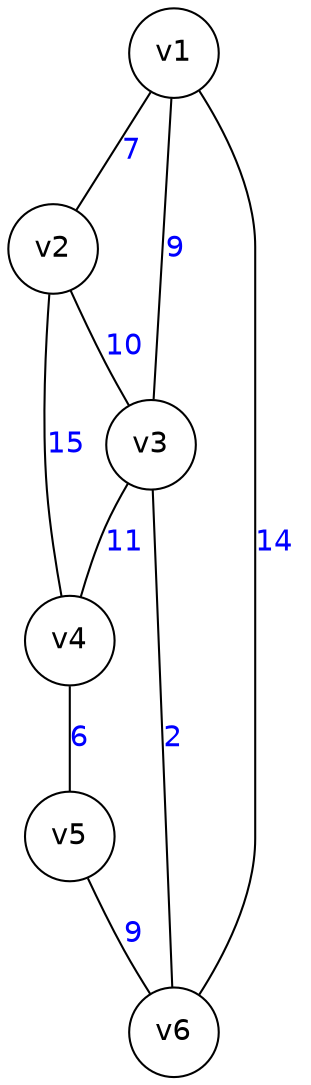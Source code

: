 digraph G {
	graph [fontname = "Helvetica"];
	node [fontname = "Helvetica",shape=circle,width=0.6];
	edge [fontname = "Helvetica",dir=none];

	v1 -> v2 [label="7",fontcolor=blue];
	v1 -> v3 [label="9",fontcolor=blue];
	v1 -> v6 [label="14 ",fontcolor=blue];
	v2 -> v3 [label="10",fontcolor=blue];
	v2 -> v4 [label="15",fontcolor=blue];
	v3 -> v6 [label="2",fontcolor=blue];
	v3 -> v4 [label="11",fontcolor=blue];
	v4 -> v5 [label="6",fontcolor=blue];
	v5 -> v6 [label="9",fontcolor=blue];
}
